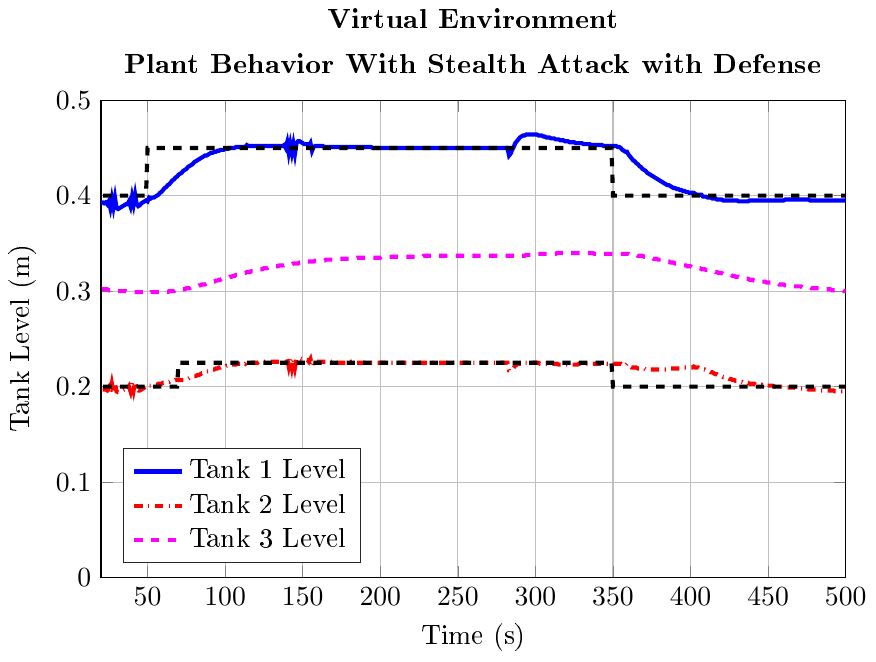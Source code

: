 % This file was created by matlab2tikz.
%
\documentclass[tikz]{standalone}
\usepackage[T1]{fontenc}
\usepackage[utf8]{inputenc}
\usepackage{pgfplots}
\usepackage{grffile}
\pgfplotsset{compat=newest}
\usetikzlibrary{plotmarks}
\usepgfplotslibrary{patchplots}
\usepackage{amsmath}

\begin{document}
\definecolor{mycolor1}{rgb}{1.0,0.0,1.0}%
%
\begin{tikzpicture}

\begin{axis}[%
width=0.78\columnwidth,
height=0.5\columnwidth,
at={(0\columnwidth,0\columnwidth)},
scale only axis,
xmin=20,
xmax=500,
xlabel={Time (s)},
xmajorgrids,
ymin=0,
ymax=0.5,
ylabel={Tank Level (m)},
ymajorgrids,
axis background/.style={fill=white},
title style={font=\bfseries,align=center},
title={Virtual Environment\\[1ex]Plant Behavior With Stealth Attack with Defense},
legend style={at={(0.03,0.03)},anchor=south west,legend cell align=left,align=left,draw=white!15!black}
]
\addplot [color=blue,solid,line width=1.5pt]
  table[row sep=crcr]{%
0	0.4\\
1	0.4\\
2	0.446\\
3	0.45\\
4	0.443\\
5	0.435\\
6	0.438\\
7	0.422\\
8	0.425\\
9	0.411\\
10	0.416\\
11	0.403\\
12	0.407\\
13	0.405\\
14	0.403\\
15	0.4\\
16	0.398\\
17	0.396\\
18	0.395\\
19	0.394\\
20	0.393\\
21	0.393\\
22	0.392\\
23	0.393\\
24	0.391\\
25	0.394\\
26	0.387\\
27	0.397\\
28	0.388\\
29	0.398\\
30	0.387\\
31	0.386\\
32	0.387\\
33	0.388\\
34	0.389\\
35	0.39\\
36	0.391\\
37	0.391\\
38	0.394\\
39	0.389\\
40	0.399\\
41	0.391\\
42	0.401\\
43	0.391\\
44	0.389\\
45	0.39\\
46	0.392\\
47	0.393\\
48	0.394\\
49	0.395\\
50	0.394\\
51	0.398\\
52	0.397\\
53	0.398\\
54	0.398\\
55	0.399\\
56	0.4\\
57	0.401\\
58	0.403\\
59	0.404\\
60	0.406\\
61	0.408\\
62	0.409\\
63	0.411\\
64	0.412\\
65	0.414\\
66	0.416\\
67	0.417\\
68	0.419\\
69	0.42\\
70	0.422\\
71	0.423\\
72	0.424\\
73	0.426\\
74	0.427\\
75	0.428\\
76	0.43\\
77	0.431\\
78	0.432\\
79	0.433\\
80	0.435\\
81	0.436\\
82	0.437\\
83	0.438\\
84	0.439\\
85	0.44\\
86	0.441\\
87	0.442\\
88	0.442\\
89	0.443\\
90	0.444\\
91	0.445\\
92	0.445\\
93	0.446\\
94	0.446\\
95	0.447\\
96	0.447\\
97	0.448\\
98	0.448\\
99	0.448\\
100	0.449\\
101	0.449\\
102	0.449\\
103	0.45\\
104	0.45\\
105	0.45\\
106	0.45\\
107	0.451\\
108	0.451\\
109	0.451\\
110	0.451\\
111	0.451\\
112	0.451\\
113	0.451\\
114	0.453\\
115	0.452\\
116	0.452\\
117	0.452\\
118	0.452\\
119	0.452\\
120	0.452\\
121	0.452\\
122	0.452\\
123	0.452\\
124	0.452\\
125	0.452\\
126	0.452\\
127	0.452\\
128	0.452\\
129	0.452\\
130	0.452\\
131	0.452\\
132	0.452\\
133	0.452\\
134	0.452\\
135	0.452\\
136	0.452\\
137	0.452\\
138	0.453\\
139	0.45\\
140	0.456\\
141	0.445\\
142	0.454\\
143	0.445\\
144	0.454\\
145	0.444\\
146	0.455\\
147	0.457\\
148	0.457\\
149	0.456\\
150	0.455\\
151	0.454\\
152	0.454\\
153	0.454\\
154	0.452\\
155	0.455\\
156	0.447\\
157	0.451\\
158	0.452\\
159	0.452\\
160	0.452\\
161	0.452\\
162	0.452\\
163	0.452\\
164	0.451\\
165	0.451\\
166	0.451\\
167	0.451\\
168	0.451\\
169	0.451\\
170	0.451\\
171	0.451\\
172	0.451\\
173	0.451\\
174	0.451\\
175	0.451\\
176	0.451\\
177	0.451\\
178	0.451\\
179	0.451\\
180	0.451\\
181	0.451\\
182	0.451\\
183	0.451\\
184	0.451\\
185	0.451\\
186	0.451\\
187	0.451\\
188	0.451\\
189	0.451\\
190	0.451\\
191	0.451\\
192	0.451\\
193	0.451\\
194	0.451\\
195	0.45\\
196	0.45\\
197	0.45\\
198	0.45\\
199	0.45\\
200	0.45\\
201	0.45\\
202	0.45\\
203	0.45\\
204	0.45\\
205	0.45\\
206	0.45\\
207	0.45\\
208	0.45\\
209	0.45\\
210	0.45\\
211	0.45\\
212	0.45\\
213	0.45\\
214	0.45\\
215	0.45\\
216	0.45\\
217	0.45\\
218	0.45\\
219	0.45\\
220	0.45\\
221	0.45\\
222	0.45\\
223	0.45\\
224	0.45\\
225	0.45\\
226	0.45\\
227	0.45\\
228	0.45\\
229	0.45\\
230	0.45\\
231	0.45\\
232	0.45\\
233	0.45\\
234	0.45\\
235	0.45\\
236	0.45\\
237	0.45\\
238	0.45\\
239	0.45\\
240	0.45\\
241	0.45\\
242	0.45\\
243	0.45\\
244	0.45\\
245	0.45\\
246	0.45\\
247	0.45\\
248	0.45\\
249	0.45\\
250	0.45\\
251	0.45\\
252	0.45\\
253	0.45\\
254	0.45\\
255	0.45\\
256	0.45\\
257	0.45\\
258	0.45\\
259	0.45\\
260	0.45\\
261	0.45\\
262	0.45\\
263	0.45\\
264	0.45\\
265	0.45\\
266	0.45\\
267	0.45\\
268	0.45\\
269	0.45\\
270	0.45\\
271	0.45\\
272	0.45\\
273	0.45\\
274	0.45\\
275	0.45\\
276	0.45\\
277	0.45\\
278	0.45\\
279	0.45\\
280	0.45\\
281	0.45\\
282	0.45\\
283	0.442\\
284	0.444\\
285	0.448\\
286	0.451\\
287	0.455\\
288	0.457\\
289	0.459\\
290	0.461\\
291	0.462\\
292	0.463\\
293	0.463\\
294	0.464\\
295	0.464\\
296	0.464\\
297	0.464\\
298	0.464\\
299	0.464\\
300	0.464\\
301	0.464\\
302	0.463\\
303	0.463\\
304	0.463\\
305	0.462\\
306	0.462\\
307	0.461\\
308	0.461\\
309	0.461\\
310	0.46\\
311	0.46\\
312	0.46\\
313	0.459\\
314	0.459\\
315	0.459\\
316	0.458\\
317	0.458\\
318	0.458\\
319	0.457\\
320	0.457\\
321	0.457\\
322	0.456\\
323	0.456\\
324	0.456\\
325	0.456\\
326	0.455\\
327	0.455\\
328	0.455\\
329	0.455\\
330	0.455\\
331	0.454\\
332	0.454\\
333	0.454\\
334	0.454\\
335	0.454\\
336	0.453\\
337	0.453\\
338	0.453\\
339	0.453\\
340	0.453\\
341	0.453\\
342	0.453\\
343	0.453\\
344	0.452\\
345	0.452\\
346	0.452\\
347	0.452\\
348	0.452\\
349	0.452\\
350	0.452\\
351	0.452\\
352	0.452\\
353	0.451\\
354	0.451\\
355	0.45\\
356	0.448\\
357	0.447\\
358	0.446\\
359	0.446\\
360	0.443\\
361	0.441\\
362	0.439\\
363	0.437\\
364	0.436\\
365	0.434\\
366	0.433\\
367	0.431\\
368	0.43\\
369	0.428\\
370	0.427\\
371	0.426\\
372	0.424\\
373	0.423\\
374	0.422\\
375	0.421\\
376	0.42\\
377	0.419\\
378	0.418\\
379	0.417\\
380	0.416\\
381	0.415\\
382	0.414\\
383	0.413\\
384	0.412\\
385	0.411\\
386	0.411\\
387	0.41\\
388	0.409\\
389	0.408\\
390	0.408\\
391	0.407\\
392	0.407\\
393	0.406\\
394	0.406\\
395	0.405\\
396	0.405\\
397	0.404\\
398	0.404\\
399	0.403\\
400	0.403\\
401	0.403\\
402	0.403\\
403	0.402\\
404	0.401\\
405	0.401\\
406	0.401\\
407	0.401\\
408	0.399\\
409	0.399\\
410	0.399\\
411	0.398\\
412	0.398\\
413	0.398\\
414	0.397\\
415	0.397\\
416	0.397\\
417	0.396\\
418	0.396\\
419	0.396\\
420	0.396\\
421	0.395\\
422	0.395\\
423	0.395\\
424	0.395\\
425	0.395\\
426	0.395\\
427	0.395\\
428	0.395\\
429	0.395\\
430	0.395\\
431	0.394\\
432	0.394\\
433	0.394\\
434	0.394\\
435	0.394\\
436	0.394\\
437	0.394\\
438	0.395\\
439	0.395\\
440	0.395\\
441	0.395\\
442	0.395\\
443	0.395\\
444	0.395\\
445	0.395\\
446	0.395\\
447	0.395\\
448	0.395\\
449	0.395\\
450	0.395\\
451	0.395\\
452	0.395\\
453	0.395\\
454	0.395\\
455	0.395\\
456	0.395\\
457	0.395\\
458	0.395\\
459	0.395\\
460	0.395\\
461	0.396\\
462	0.396\\
463	0.396\\
464	0.396\\
465	0.396\\
466	0.396\\
467	0.396\\
468	0.396\\
469	0.396\\
470	0.396\\
471	0.396\\
472	0.396\\
473	0.396\\
474	0.396\\
475	0.396\\
476	0.396\\
477	0.395\\
478	0.395\\
479	0.395\\
480	0.395\\
481	0.395\\
482	0.395\\
483	0.395\\
484	0.395\\
485	0.395\\
486	0.395\\
487	0.395\\
488	0.395\\
489	0.395\\
490	0.395\\
491	0.395\\
492	0.395\\
493	0.395\\
494	0.395\\
495	0.395\\
496	0.395\\
497	0.395\\
498	0.395\\
499	0.395\\
500	0.395\\
};
\addlegendentry{Tank 1 Level};

\addplot [color=red,dashdotted,line width=1.5pt]
  table[row sep=crcr]{%
0	0.2\\
1	0.2\\
2	0.2\\
3	0.207\\
4	0.206\\
5	0.204\\
6	0.21\\
7	0.2\\
8	0.207\\
9	0.197\\
10	0.205\\
11	0.196\\
12	0.2\\
13	0.2\\
14	0.199\\
15	0.199\\
16	0.198\\
17	0.197\\
18	0.197\\
19	0.197\\
20	0.197\\
21	0.197\\
22	0.197\\
23	0.197\\
24	0.196\\
25	0.199\\
26	0.194\\
27	0.203\\
28	0.194\\
29	0.203\\
30	0.195\\
31	0.194\\
32	0.194\\
33	0.195\\
34	0.196\\
35	0.197\\
36	0.198\\
37	0.197\\
38	0.2\\
39	0.195\\
40	0.204\\
41	0.196\\
42	0.205\\
43	0.197\\
44	0.196\\
45	0.196\\
46	0.197\\
47	0.198\\
48	0.199\\
49	0.2\\
50	0.199\\
51	0.201\\
52	0.201\\
53	0.201\\
54	0.201\\
55	0.202\\
56	0.202\\
57	0.203\\
58	0.203\\
59	0.203\\
60	0.204\\
61	0.204\\
62	0.205\\
63	0.205\\
64	0.205\\
65	0.206\\
66	0.206\\
67	0.206\\
68	0.207\\
69	0.207\\
70	0.207\\
71	0.207\\
72	0.207\\
73	0.207\\
74	0.207\\
75	0.208\\
76	0.208\\
77	0.209\\
78	0.209\\
79	0.21\\
80	0.211\\
81	0.211\\
82	0.212\\
83	0.212\\
84	0.213\\
85	0.214\\
86	0.214\\
87	0.215\\
88	0.216\\
89	0.216\\
90	0.217\\
91	0.217\\
92	0.218\\
93	0.218\\
94	0.219\\
95	0.219\\
96	0.22\\
97	0.22\\
98	0.221\\
99	0.221\\
100	0.221\\
101	0.222\\
102	0.222\\
103	0.222\\
104	0.223\\
105	0.223\\
106	0.223\\
107	0.223\\
108	0.224\\
109	0.224\\
110	0.224\\
111	0.224\\
112	0.225\\
113	0.224\\
114	0.226\\
115	0.225\\
116	0.225\\
117	0.225\\
118	0.225\\
119	0.225\\
120	0.225\\
121	0.225\\
122	0.226\\
123	0.226\\
124	0.226\\
125	0.226\\
126	0.226\\
127	0.226\\
128	0.226\\
129	0.226\\
130	0.226\\
131	0.226\\
132	0.226\\
133	0.226\\
134	0.226\\
135	0.226\\
136	0.226\\
137	0.226\\
138	0.227\\
139	0.225\\
140	0.229\\
141	0.221\\
142	0.229\\
143	0.22\\
144	0.229\\
145	0.22\\
146	0.229\\
147	0.23\\
148	0.23\\
149	0.229\\
150	0.229\\
151	0.228\\
152	0.228\\
153	0.228\\
154	0.226\\
155	0.229\\
156	0.222\\
157	0.226\\
158	0.226\\
159	0.226\\
160	0.226\\
161	0.226\\
162	0.226\\
163	0.226\\
164	0.226\\
165	0.226\\
166	0.226\\
167	0.226\\
168	0.226\\
169	0.226\\
170	0.226\\
171	0.225\\
172	0.225\\
173	0.225\\
174	0.225\\
175	0.225\\
176	0.225\\
177	0.225\\
178	0.225\\
179	0.225\\
180	0.225\\
181	0.226\\
182	0.226\\
183	0.226\\
184	0.225\\
185	0.225\\
186	0.225\\
187	0.225\\
188	0.225\\
189	0.225\\
190	0.225\\
191	0.225\\
192	0.225\\
193	0.225\\
194	0.225\\
195	0.225\\
196	0.225\\
197	0.225\\
198	0.225\\
199	0.225\\
200	0.225\\
201	0.225\\
202	0.225\\
203	0.225\\
204	0.225\\
205	0.225\\
206	0.225\\
207	0.225\\
208	0.225\\
209	0.225\\
210	0.225\\
211	0.225\\
212	0.225\\
213	0.225\\
214	0.225\\
215	0.225\\
216	0.225\\
217	0.225\\
218	0.225\\
219	0.225\\
220	0.225\\
221	0.225\\
222	0.225\\
223	0.225\\
224	0.225\\
225	0.225\\
226	0.225\\
227	0.225\\
228	0.225\\
229	0.225\\
230	0.225\\
231	0.225\\
232	0.225\\
233	0.225\\
234	0.225\\
235	0.225\\
236	0.225\\
237	0.225\\
238	0.225\\
239	0.225\\
240	0.225\\
241	0.225\\
242	0.225\\
243	0.225\\
244	0.225\\
245	0.225\\
246	0.225\\
247	0.225\\
248	0.225\\
249	0.225\\
250	0.225\\
251	0.225\\
252	0.225\\
253	0.225\\
254	0.225\\
255	0.225\\
256	0.225\\
257	0.225\\
258	0.225\\
259	0.225\\
260	0.225\\
261	0.225\\
262	0.225\\
263	0.225\\
264	0.225\\
265	0.225\\
266	0.225\\
267	0.225\\
268	0.225\\
269	0.225\\
270	0.225\\
271	0.225\\
272	0.225\\
273	0.225\\
274	0.225\\
275	0.225\\
276	0.225\\
277	0.225\\
278	0.225\\
279	0.225\\
280	0.225\\
281	0.225\\
282	0.225\\
283	0.217\\
284	0.217\\
285	0.218\\
286	0.22\\
287	0.222\\
288	0.223\\
289	0.224\\
290	0.224\\
291	0.225\\
292	0.225\\
293	0.225\\
294	0.225\\
295	0.225\\
296	0.225\\
297	0.225\\
298	0.225\\
299	0.225\\
300	0.225\\
301	0.225\\
302	0.225\\
303	0.224\\
304	0.224\\
305	0.224\\
306	0.224\\
307	0.224\\
308	0.224\\
309	0.224\\
310	0.224\\
311	0.224\\
312	0.224\\
313	0.224\\
314	0.224\\
315	0.223\\
316	0.223\\
317	0.223\\
318	0.223\\
319	0.223\\
320	0.223\\
321	0.223\\
322	0.223\\
323	0.223\\
324	0.223\\
325	0.223\\
326	0.223\\
327	0.223\\
328	0.224\\
329	0.224\\
330	0.224\\
331	0.224\\
332	0.224\\
333	0.224\\
334	0.224\\
335	0.224\\
336	0.224\\
337	0.224\\
338	0.224\\
339	0.224\\
340	0.224\\
341	0.224\\
342	0.224\\
343	0.224\\
344	0.224\\
345	0.224\\
346	0.224\\
347	0.224\\
348	0.224\\
349	0.224\\
350	0.224\\
351	0.224\\
352	0.224\\
353	0.224\\
354	0.224\\
355	0.224\\
356	0.223\\
357	0.223\\
358	0.222\\
359	0.224\\
360	0.222\\
361	0.221\\
362	0.22\\
363	0.22\\
364	0.22\\
365	0.22\\
366	0.219\\
367	0.219\\
368	0.219\\
369	0.219\\
370	0.219\\
371	0.218\\
372	0.218\\
373	0.218\\
374	0.218\\
375	0.218\\
376	0.218\\
377	0.218\\
378	0.218\\
379	0.218\\
380	0.218\\
381	0.218\\
382	0.218\\
383	0.218\\
384	0.218\\
385	0.218\\
386	0.219\\
387	0.219\\
388	0.219\\
389	0.219\\
390	0.219\\
391	0.219\\
392	0.219\\
393	0.219\\
394	0.219\\
395	0.219\\
396	0.22\\
397	0.22\\
398	0.22\\
399	0.22\\
400	0.22\\
401	0.22\\
402	0.221\\
403	0.22\\
404	0.22\\
405	0.22\\
406	0.219\\
407	0.219\\
408	0.218\\
409	0.218\\
410	0.217\\
411	0.216\\
412	0.216\\
413	0.215\\
414	0.215\\
415	0.214\\
416	0.213\\
417	0.213\\
418	0.212\\
419	0.211\\
420	0.211\\
421	0.21\\
422	0.21\\
423	0.209\\
424	0.209\\
425	0.208\\
426	0.208\\
427	0.207\\
428	0.207\\
429	0.206\\
430	0.206\\
431	0.205\\
432	0.205\\
433	0.205\\
434	0.204\\
435	0.204\\
436	0.204\\
437	0.204\\
438	0.203\\
439	0.203\\
440	0.203\\
441	0.203\\
442	0.202\\
443	0.202\\
444	0.202\\
445	0.202\\
446	0.202\\
447	0.201\\
448	0.201\\
449	0.201\\
450	0.201\\
451	0.201\\
452	0.201\\
453	0.201\\
454	0.2\\
455	0.2\\
456	0.2\\
457	0.2\\
458	0.2\\
459	0.2\\
460	0.2\\
461	0.199\\
462	0.199\\
463	0.199\\
464	0.199\\
465	0.199\\
466	0.199\\
467	0.199\\
468	0.198\\
469	0.198\\
470	0.198\\
471	0.198\\
472	0.198\\
473	0.198\\
474	0.198\\
475	0.198\\
476	0.197\\
477	0.197\\
478	0.197\\
479	0.197\\
480	0.197\\
481	0.197\\
482	0.197\\
483	0.197\\
484	0.196\\
485	0.196\\
486	0.196\\
487	0.196\\
488	0.196\\
489	0.196\\
490	0.196\\
491	0.196\\
492	0.196\\
493	0.195\\
494	0.195\\
495	0.195\\
496	0.195\\
497	0.195\\
498	0.195\\
499	0.195\\
500	0.195\\
};
\addlegendentry{Tank 2 Level};

\addplot [color=mycolor1,dashed,line width=1.5pt]
  table[row sep=crcr]{%
0	0.3\\
1	0.3\\
2	0.3\\
3	0.301\\
4	0.301\\
5	0.302\\
6	0.302\\
7	0.302\\
8	0.303\\
9	0.303\\
10	0.303\\
11	0.303\\
12	0.303\\
13	0.303\\
14	0.303\\
15	0.303\\
16	0.303\\
17	0.303\\
18	0.303\\
19	0.302\\
20	0.302\\
21	0.302\\
22	0.302\\
23	0.302\\
24	0.302\\
25	0.301\\
26	0.301\\
27	0.301\\
28	0.301\\
29	0.301\\
30	0.301\\
31	0.3\\
32	0.3\\
33	0.3\\
34	0.3\\
35	0.3\\
36	0.3\\
37	0.299\\
38	0.299\\
39	0.299\\
40	0.299\\
41	0.299\\
42	0.299\\
43	0.299\\
44	0.299\\
45	0.299\\
46	0.299\\
47	0.299\\
48	0.299\\
49	0.299\\
50	0.298\\
51	0.298\\
52	0.299\\
53	0.299\\
54	0.299\\
55	0.299\\
56	0.299\\
57	0.299\\
58	0.299\\
59	0.299\\
60	0.299\\
61	0.299\\
62	0.299\\
63	0.299\\
64	0.3\\
65	0.3\\
66	0.3\\
67	0.3\\
68	0.301\\
69	0.301\\
70	0.301\\
71	0.301\\
72	0.302\\
73	0.302\\
74	0.302\\
75	0.303\\
76	0.303\\
77	0.303\\
78	0.304\\
79	0.304\\
80	0.305\\
81	0.305\\
82	0.305\\
83	0.306\\
84	0.306\\
85	0.307\\
86	0.307\\
87	0.307\\
88	0.308\\
89	0.308\\
90	0.309\\
91	0.309\\
92	0.31\\
93	0.31\\
94	0.311\\
95	0.311\\
96	0.312\\
97	0.312\\
98	0.313\\
99	0.313\\
100	0.314\\
101	0.314\\
102	0.314\\
103	0.315\\
104	0.315\\
105	0.316\\
106	0.316\\
107	0.317\\
108	0.317\\
109	0.318\\
110	0.318\\
111	0.318\\
112	0.319\\
113	0.319\\
114	0.32\\
115	0.32\\
116	0.32\\
117	0.321\\
118	0.321\\
119	0.322\\
120	0.322\\
121	0.322\\
122	0.323\\
123	0.323\\
124	0.323\\
125	0.324\\
126	0.324\\
127	0.324\\
128	0.325\\
129	0.325\\
130	0.325\\
131	0.325\\
132	0.326\\
133	0.326\\
134	0.326\\
135	0.327\\
136	0.327\\
137	0.327\\
138	0.327\\
139	0.328\\
140	0.328\\
141	0.328\\
142	0.328\\
143	0.328\\
144	0.329\\
145	0.329\\
146	0.329\\
147	0.329\\
148	0.33\\
149	0.33\\
150	0.33\\
151	0.33\\
152	0.331\\
153	0.331\\
154	0.331\\
155	0.331\\
156	0.331\\
157	0.331\\
158	0.332\\
159	0.332\\
160	0.332\\
161	0.332\\
162	0.332\\
163	0.332\\
164	0.332\\
165	0.333\\
166	0.333\\
167	0.333\\
168	0.333\\
169	0.333\\
170	0.333\\
171	0.333\\
172	0.333\\
173	0.334\\
174	0.334\\
175	0.334\\
176	0.334\\
177	0.334\\
178	0.334\\
179	0.334\\
180	0.334\\
181	0.334\\
182	0.334\\
183	0.334\\
184	0.334\\
185	0.335\\
186	0.335\\
187	0.335\\
188	0.335\\
189	0.335\\
190	0.335\\
191	0.335\\
192	0.335\\
193	0.335\\
194	0.335\\
195	0.335\\
196	0.335\\
197	0.335\\
198	0.335\\
199	0.335\\
200	0.335\\
201	0.336\\
202	0.336\\
203	0.336\\
204	0.336\\
205	0.336\\
206	0.336\\
207	0.336\\
208	0.336\\
209	0.336\\
210	0.336\\
211	0.336\\
212	0.336\\
213	0.336\\
214	0.336\\
215	0.336\\
216	0.336\\
217	0.336\\
218	0.336\\
219	0.336\\
220	0.336\\
221	0.336\\
222	0.336\\
223	0.336\\
224	0.336\\
225	0.336\\
226	0.336\\
227	0.336\\
228	0.337\\
229	0.337\\
230	0.337\\
231	0.337\\
232	0.337\\
233	0.337\\
234	0.337\\
235	0.337\\
236	0.337\\
237	0.337\\
238	0.337\\
239	0.337\\
240	0.337\\
241	0.337\\
242	0.337\\
243	0.337\\
244	0.337\\
245	0.337\\
246	0.337\\
247	0.337\\
248	0.337\\
249	0.337\\
250	0.337\\
251	0.337\\
252	0.337\\
253	0.337\\
254	0.337\\
255	0.337\\
256	0.337\\
257	0.337\\
258	0.337\\
259	0.337\\
260	0.337\\
261	0.337\\
262	0.337\\
263	0.337\\
264	0.337\\
265	0.337\\
266	0.337\\
267	0.337\\
268	0.337\\
269	0.337\\
270	0.337\\
271	0.337\\
272	0.337\\
273	0.337\\
274	0.337\\
275	0.337\\
276	0.337\\
277	0.337\\
278	0.337\\
279	0.337\\
280	0.337\\
281	0.337\\
282	0.337\\
283	0.337\\
284	0.337\\
285	0.337\\
286	0.337\\
287	0.337\\
288	0.337\\
289	0.337\\
290	0.337\\
291	0.337\\
292	0.337\\
293	0.337\\
294	0.338\\
295	0.338\\
296	0.338\\
297	0.338\\
298	0.338\\
299	0.338\\
300	0.338\\
301	0.339\\
302	0.339\\
303	0.339\\
304	0.339\\
305	0.339\\
306	0.339\\
307	0.339\\
308	0.339\\
309	0.339\\
310	0.339\\
311	0.339\\
312	0.339\\
313	0.339\\
314	0.34\\
315	0.34\\
316	0.34\\
317	0.34\\
318	0.34\\
319	0.34\\
320	0.34\\
321	0.34\\
322	0.34\\
323	0.34\\
324	0.34\\
325	0.34\\
326	0.34\\
327	0.34\\
328	0.34\\
329	0.34\\
330	0.34\\
331	0.34\\
332	0.34\\
333	0.34\\
334	0.34\\
335	0.34\\
336	0.34\\
337	0.34\\
338	0.339\\
339	0.339\\
340	0.339\\
341	0.339\\
342	0.339\\
343	0.339\\
344	0.339\\
345	0.339\\
346	0.339\\
347	0.339\\
348	0.339\\
349	0.339\\
350	0.339\\
351	0.339\\
352	0.339\\
353	0.339\\
354	0.339\\
355	0.339\\
356	0.339\\
357	0.339\\
358	0.339\\
359	0.339\\
360	0.339\\
361	0.338\\
362	0.338\\
363	0.338\\
364	0.338\\
365	0.338\\
366	0.337\\
367	0.337\\
368	0.337\\
369	0.337\\
370	0.336\\
371	0.336\\
372	0.336\\
373	0.335\\
374	0.335\\
375	0.335\\
376	0.334\\
377	0.334\\
378	0.334\\
379	0.333\\
380	0.333\\
381	0.333\\
382	0.332\\
383	0.332\\
384	0.331\\
385	0.331\\
386	0.331\\
387	0.33\\
388	0.33\\
389	0.33\\
390	0.329\\
391	0.329\\
392	0.328\\
393	0.328\\
394	0.328\\
395	0.327\\
396	0.327\\
397	0.327\\
398	0.326\\
399	0.326\\
400	0.326\\
401	0.325\\
402	0.325\\
403	0.325\\
404	0.324\\
405	0.324\\
406	0.324\\
407	0.323\\
408	0.323\\
409	0.323\\
410	0.322\\
411	0.322\\
412	0.322\\
413	0.321\\
414	0.321\\
415	0.321\\
416	0.32\\
417	0.32\\
418	0.319\\
419	0.319\\
420	0.319\\
421	0.318\\
422	0.318\\
423	0.318\\
424	0.317\\
425	0.317\\
426	0.317\\
427	0.316\\
428	0.316\\
429	0.315\\
430	0.315\\
431	0.315\\
432	0.314\\
433	0.314\\
434	0.314\\
435	0.313\\
436	0.313\\
437	0.313\\
438	0.312\\
439	0.312\\
440	0.312\\
441	0.311\\
442	0.311\\
443	0.311\\
444	0.311\\
445	0.31\\
446	0.31\\
447	0.31\\
448	0.31\\
449	0.309\\
450	0.309\\
451	0.309\\
452	0.309\\
453	0.308\\
454	0.308\\
455	0.308\\
456	0.308\\
457	0.307\\
458	0.307\\
459	0.307\\
460	0.307\\
461	0.306\\
462	0.306\\
463	0.306\\
464	0.306\\
465	0.306\\
466	0.305\\
467	0.305\\
468	0.305\\
469	0.305\\
470	0.305\\
471	0.305\\
472	0.304\\
473	0.304\\
474	0.304\\
475	0.304\\
476	0.304\\
477	0.304\\
478	0.303\\
479	0.303\\
480	0.303\\
481	0.303\\
482	0.303\\
483	0.303\\
484	0.302\\
485	0.302\\
486	0.302\\
487	0.302\\
488	0.302\\
489	0.302\\
490	0.302\\
491	0.301\\
492	0.301\\
493	0.301\\
494	0.301\\
495	0.301\\
496	0.301\\
497	0.301\\
498	0.301\\
499	0.3\\
500	0.3\\
};
\addlegendentry{Tank 3 Level};

\addplot [color=black,dashed,line width=1.5pt,forget plot]
  table[row sep=crcr]{%
0	0.4\\
1	0.4\\
2	0.4\\
3	0.4\\
4	0.4\\
5	0.4\\
6	0.4\\
7	0.4\\
8	0.4\\
9	0.4\\
10	0.4\\
11	0.4\\
12	0.4\\
13	0.4\\
14	0.4\\
15	0.4\\
16	0.4\\
17	0.4\\
18	0.4\\
19	0.4\\
20	0.4\\
21	0.4\\
22	0.4\\
23	0.4\\
24	0.4\\
25	0.4\\
26	0.4\\
27	0.4\\
28	0.4\\
29	0.4\\
30	0.4\\
31	0.4\\
32	0.4\\
33	0.4\\
34	0.4\\
35	0.4\\
36	0.4\\
37	0.4\\
38	0.4\\
39	0.4\\
40	0.4\\
41	0.4\\
42	0.4\\
43	0.4\\
44	0.4\\
45	0.4\\
46	0.4\\
47	0.4\\
48	0.4\\
49	0.4\\
50	0.45\\
51	0.45\\
52	0.45\\
53	0.45\\
54	0.45\\
55	0.45\\
56	0.45\\
57	0.45\\
58	0.45\\
59	0.45\\
60	0.45\\
61	0.45\\
62	0.45\\
63	0.45\\
64	0.45\\
65	0.45\\
66	0.45\\
67	0.45\\
68	0.45\\
69	0.45\\
70	0.45\\
71	0.45\\
72	0.45\\
73	0.45\\
74	0.45\\
75	0.45\\
76	0.45\\
77	0.45\\
78	0.45\\
79	0.45\\
80	0.45\\
81	0.45\\
82	0.45\\
83	0.45\\
84	0.45\\
85	0.45\\
86	0.45\\
87	0.45\\
88	0.45\\
89	0.45\\
90	0.45\\
91	0.45\\
92	0.45\\
93	0.45\\
94	0.45\\
95	0.45\\
96	0.45\\
97	0.45\\
98	0.45\\
99	0.45\\
100	0.45\\
101	0.45\\
102	0.45\\
103	0.45\\
104	0.45\\
105	0.45\\
106	0.45\\
107	0.45\\
108	0.45\\
109	0.45\\
110	0.45\\
111	0.45\\
112	0.45\\
113	0.45\\
114	0.45\\
115	0.45\\
116	0.45\\
117	0.45\\
118	0.45\\
119	0.45\\
120	0.45\\
121	0.45\\
122	0.45\\
123	0.45\\
124	0.45\\
125	0.45\\
126	0.45\\
127	0.45\\
128	0.45\\
129	0.45\\
130	0.45\\
131	0.45\\
132	0.45\\
133	0.45\\
134	0.45\\
135	0.45\\
136	0.45\\
137	0.45\\
138	0.45\\
139	0.45\\
140	0.45\\
141	0.45\\
142	0.45\\
143	0.45\\
144	0.45\\
145	0.45\\
146	0.45\\
147	0.45\\
148	0.45\\
149	0.45\\
150	0.45\\
151	0.45\\
152	0.45\\
153	0.45\\
154	0.45\\
155	0.45\\
156	0.45\\
157	0.45\\
158	0.45\\
159	0.45\\
160	0.45\\
161	0.45\\
162	0.45\\
163	0.45\\
164	0.45\\
165	0.45\\
166	0.45\\
167	0.45\\
168	0.45\\
169	0.45\\
170	0.45\\
171	0.45\\
172	0.45\\
173	0.45\\
174	0.45\\
175	0.45\\
176	0.45\\
177	0.45\\
178	0.45\\
179	0.45\\
180	0.45\\
181	0.45\\
182	0.45\\
183	0.45\\
184	0.45\\
185	0.45\\
186	0.45\\
187	0.45\\
188	0.45\\
189	0.45\\
190	0.45\\
191	0.45\\
192	0.45\\
193	0.45\\
194	0.45\\
195	0.45\\
196	0.45\\
197	0.45\\
198	0.45\\
199	0.45\\
200	0.45\\
201	0.45\\
202	0.45\\
203	0.45\\
204	0.45\\
205	0.45\\
206	0.45\\
207	0.45\\
208	0.45\\
209	0.45\\
210	0.45\\
211	0.45\\
212	0.45\\
213	0.45\\
214	0.45\\
215	0.45\\
216	0.45\\
217	0.45\\
218	0.45\\
219	0.45\\
220	0.45\\
221	0.45\\
222	0.45\\
223	0.45\\
224	0.45\\
225	0.45\\
226	0.45\\
227	0.45\\
228	0.45\\
229	0.45\\
230	0.45\\
231	0.45\\
232	0.45\\
233	0.45\\
234	0.45\\
235	0.45\\
236	0.45\\
237	0.45\\
238	0.45\\
239	0.45\\
240	0.45\\
241	0.45\\
242	0.45\\
243	0.45\\
244	0.45\\
245	0.45\\
246	0.45\\
247	0.45\\
248	0.45\\
249	0.45\\
250	0.45\\
251	0.45\\
252	0.45\\
253	0.45\\
254	0.45\\
255	0.45\\
256	0.45\\
257	0.45\\
258	0.45\\
259	0.45\\
260	0.45\\
261	0.45\\
262	0.45\\
263	0.45\\
264	0.45\\
265	0.45\\
266	0.45\\
267	0.45\\
268	0.45\\
269	0.45\\
270	0.45\\
271	0.45\\
272	0.45\\
273	0.45\\
274	0.45\\
275	0.45\\
276	0.45\\
277	0.45\\
278	0.45\\
279	0.45\\
280	0.45\\
281	0.45\\
282	0.45\\
283	0.45\\
284	0.45\\
285	0.45\\
286	0.45\\
287	0.45\\
288	0.45\\
289	0.45\\
290	0.45\\
291	0.45\\
292	0.45\\
293	0.45\\
294	0.45\\
295	0.45\\
296	0.45\\
297	0.45\\
298	0.45\\
299	0.45\\
300	0.45\\
301	0.45\\
302	0.45\\
303	0.45\\
304	0.45\\
305	0.45\\
306	0.45\\
307	0.45\\
308	0.45\\
309	0.45\\
310	0.45\\
311	0.45\\
312	0.45\\
313	0.45\\
314	0.45\\
315	0.45\\
316	0.45\\
317	0.45\\
318	0.45\\
319	0.45\\
320	0.45\\
321	0.45\\
322	0.45\\
323	0.45\\
324	0.45\\
325	0.45\\
326	0.45\\
327	0.45\\
328	0.45\\
329	0.45\\
330	0.45\\
331	0.45\\
332	0.45\\
333	0.45\\
334	0.45\\
335	0.45\\
336	0.45\\
337	0.45\\
338	0.45\\
339	0.45\\
340	0.45\\
341	0.45\\
342	0.45\\
343	0.45\\
344	0.45\\
345	0.45\\
346	0.45\\
347	0.45\\
348	0.45\\
349	0.45\\
350	0.4\\
351	0.4\\
352	0.4\\
353	0.4\\
354	0.4\\
355	0.4\\
356	0.4\\
357	0.4\\
358	0.4\\
359	0.4\\
360	0.4\\
361	0.4\\
362	0.4\\
363	0.4\\
364	0.4\\
365	0.4\\
366	0.4\\
367	0.4\\
368	0.4\\
369	0.4\\
370	0.4\\
371	0.4\\
372	0.4\\
373	0.4\\
374	0.4\\
375	0.4\\
376	0.4\\
377	0.4\\
378	0.4\\
379	0.4\\
380	0.4\\
381	0.4\\
382	0.4\\
383	0.4\\
384	0.4\\
385	0.4\\
386	0.4\\
387	0.4\\
388	0.4\\
389	0.4\\
390	0.4\\
391	0.4\\
392	0.4\\
393	0.4\\
394	0.4\\
395	0.4\\
396	0.4\\
397	0.4\\
398	0.4\\
399	0.4\\
400	0.4\\
401	0.4\\
402	0.4\\
403	0.4\\
404	0.4\\
405	0.4\\
406	0.4\\
407	0.4\\
408	0.4\\
409	0.4\\
410	0.4\\
411	0.4\\
412	0.4\\
413	0.4\\
414	0.4\\
415	0.4\\
416	0.4\\
417	0.4\\
418	0.4\\
419	0.4\\
420	0.4\\
421	0.4\\
422	0.4\\
423	0.4\\
424	0.4\\
425	0.4\\
426	0.4\\
427	0.4\\
428	0.4\\
429	0.4\\
430	0.4\\
431	0.4\\
432	0.4\\
433	0.4\\
434	0.4\\
435	0.4\\
436	0.4\\
437	0.4\\
438	0.4\\
439	0.4\\
440	0.4\\
441	0.4\\
442	0.4\\
443	0.4\\
444	0.4\\
445	0.4\\
446	0.4\\
447	0.4\\
448	0.4\\
449	0.4\\
450	0.4\\
451	0.4\\
452	0.4\\
453	0.4\\
454	0.4\\
455	0.4\\
456	0.4\\
457	0.4\\
458	0.4\\
459	0.4\\
460	0.4\\
461	0.4\\
462	0.4\\
463	0.4\\
464	0.4\\
465	0.4\\
466	0.4\\
467	0.4\\
468	0.4\\
469	0.4\\
470	0.4\\
471	0.4\\
472	0.4\\
473	0.4\\
474	0.4\\
475	0.4\\
476	0.4\\
477	0.4\\
478	0.4\\
479	0.4\\
480	0.4\\
481	0.4\\
482	0.4\\
483	0.4\\
484	0.4\\
485	0.4\\
486	0.4\\
487	0.4\\
488	0.4\\
489	0.4\\
490	0.4\\
491	0.4\\
492	0.4\\
493	0.4\\
494	0.4\\
495	0.4\\
496	0.4\\
497	0.4\\
498	0.4\\
499	0.4\\
500	0.4\\
};
\addplot [color=black,dashed,line width=1.5pt,forget plot]
  table[row sep=crcr]{%
0	0.2\\
1	0.2\\
2	0.2\\
3	0.2\\
4	0.2\\
5	0.2\\
6	0.2\\
7	0.2\\
8	0.2\\
9	0.2\\
10	0.2\\
11	0.2\\
12	0.2\\
13	0.2\\
14	0.2\\
15	0.2\\
16	0.2\\
17	0.2\\
18	0.2\\
19	0.2\\
20	0.2\\
21	0.2\\
22	0.2\\
23	0.2\\
24	0.2\\
25	0.2\\
26	0.2\\
27	0.2\\
28	0.2\\
29	0.2\\
30	0.2\\
31	0.2\\
32	0.2\\
33	0.2\\
34	0.2\\
35	0.2\\
36	0.2\\
37	0.2\\
38	0.2\\
39	0.2\\
40	0.2\\
41	0.2\\
42	0.2\\
43	0.2\\
44	0.2\\
45	0.2\\
46	0.2\\
47	0.2\\
48	0.2\\
49	0.2\\
50	0.2\\
51	0.2\\
52	0.2\\
53	0.2\\
54	0.2\\
55	0.2\\
56	0.2\\
57	0.2\\
58	0.2\\
59	0.2\\
60	0.2\\
61	0.2\\
62	0.2\\
63	0.2\\
64	0.2\\
65	0.2\\
66	0.2\\
67	0.2\\
68	0.2\\
69	0.2\\
70	0.225\\
71	0.225\\
72	0.225\\
73	0.225\\
74	0.225\\
75	0.225\\
76	0.225\\
77	0.225\\
78	0.225\\
79	0.225\\
80	0.225\\
81	0.225\\
82	0.225\\
83	0.225\\
84	0.225\\
85	0.225\\
86	0.225\\
87	0.225\\
88	0.225\\
89	0.225\\
90	0.225\\
91	0.225\\
92	0.225\\
93	0.225\\
94	0.225\\
95	0.225\\
96	0.225\\
97	0.225\\
98	0.225\\
99	0.225\\
100	0.225\\
101	0.225\\
102	0.225\\
103	0.225\\
104	0.225\\
105	0.225\\
106	0.225\\
107	0.225\\
108	0.225\\
109	0.225\\
110	0.225\\
111	0.225\\
112	0.225\\
113	0.225\\
114	0.225\\
115	0.225\\
116	0.225\\
117	0.225\\
118	0.225\\
119	0.225\\
120	0.225\\
121	0.225\\
122	0.225\\
123	0.225\\
124	0.225\\
125	0.225\\
126	0.225\\
127	0.225\\
128	0.225\\
129	0.225\\
130	0.225\\
131	0.225\\
132	0.225\\
133	0.225\\
134	0.225\\
135	0.225\\
136	0.225\\
137	0.225\\
138	0.225\\
139	0.225\\
140	0.225\\
141	0.225\\
142	0.225\\
143	0.225\\
144	0.225\\
145	0.225\\
146	0.225\\
147	0.225\\
148	0.225\\
149	0.225\\
150	0.225\\
151	0.225\\
152	0.225\\
153	0.225\\
154	0.225\\
155	0.225\\
156	0.225\\
157	0.225\\
158	0.225\\
159	0.225\\
160	0.225\\
161	0.225\\
162	0.225\\
163	0.225\\
164	0.225\\
165	0.225\\
166	0.225\\
167	0.225\\
168	0.225\\
169	0.225\\
170	0.225\\
171	0.225\\
172	0.225\\
173	0.225\\
174	0.225\\
175	0.225\\
176	0.225\\
177	0.225\\
178	0.225\\
179	0.225\\
180	0.225\\
181	0.225\\
182	0.225\\
183	0.225\\
184	0.225\\
185	0.225\\
186	0.225\\
187	0.225\\
188	0.225\\
189	0.225\\
190	0.225\\
191	0.225\\
192	0.225\\
193	0.225\\
194	0.225\\
195	0.225\\
196	0.225\\
197	0.225\\
198	0.225\\
199	0.225\\
200	0.225\\
201	0.225\\
202	0.225\\
203	0.225\\
204	0.225\\
205	0.225\\
206	0.225\\
207	0.225\\
208	0.225\\
209	0.225\\
210	0.225\\
211	0.225\\
212	0.225\\
213	0.225\\
214	0.225\\
215	0.225\\
216	0.225\\
217	0.225\\
218	0.225\\
219	0.225\\
220	0.225\\
221	0.225\\
222	0.225\\
223	0.225\\
224	0.225\\
225	0.225\\
226	0.225\\
227	0.225\\
228	0.225\\
229	0.225\\
230	0.225\\
231	0.225\\
232	0.225\\
233	0.225\\
234	0.225\\
235	0.225\\
236	0.225\\
237	0.225\\
238	0.225\\
239	0.225\\
240	0.225\\
241	0.225\\
242	0.225\\
243	0.225\\
244	0.225\\
245	0.225\\
246	0.225\\
247	0.225\\
248	0.225\\
249	0.225\\
250	0.225\\
251	0.225\\
252	0.225\\
253	0.225\\
254	0.225\\
255	0.225\\
256	0.225\\
257	0.225\\
258	0.225\\
259	0.225\\
260	0.225\\
261	0.225\\
262	0.225\\
263	0.225\\
264	0.225\\
265	0.225\\
266	0.225\\
267	0.225\\
268	0.225\\
269	0.225\\
270	0.225\\
271	0.225\\
272	0.225\\
273	0.225\\
274	0.225\\
275	0.225\\
276	0.225\\
277	0.225\\
278	0.225\\
279	0.225\\
280	0.225\\
281	0.225\\
282	0.225\\
283	0.225\\
284	0.225\\
285	0.225\\
286	0.225\\
287	0.225\\
288	0.225\\
289	0.225\\
290	0.225\\
291	0.225\\
292	0.225\\
293	0.225\\
294	0.225\\
295	0.225\\
296	0.225\\
297	0.225\\
298	0.225\\
299	0.225\\
300	0.225\\
301	0.225\\
302	0.225\\
303	0.225\\
304	0.225\\
305	0.225\\
306	0.225\\
307	0.225\\
308	0.225\\
309	0.225\\
310	0.225\\
311	0.225\\
312	0.225\\
313	0.225\\
314	0.225\\
315	0.225\\
316	0.225\\
317	0.225\\
318	0.225\\
319	0.225\\
320	0.225\\
321	0.225\\
322	0.225\\
323	0.225\\
324	0.225\\
325	0.225\\
326	0.225\\
327	0.225\\
328	0.225\\
329	0.225\\
330	0.225\\
331	0.225\\
332	0.225\\
333	0.225\\
334	0.225\\
335	0.225\\
336	0.225\\
337	0.225\\
338	0.225\\
339	0.225\\
340	0.225\\
341	0.225\\
342	0.225\\
343	0.225\\
344	0.225\\
345	0.225\\
346	0.225\\
347	0.225\\
348	0.225\\
349	0.225\\
350	0.2\\
351	0.2\\
352	0.2\\
353	0.2\\
354	0.2\\
355	0.2\\
356	0.2\\
357	0.2\\
358	0.2\\
359	0.2\\
360	0.2\\
361	0.2\\
362	0.2\\
363	0.2\\
364	0.2\\
365	0.2\\
366	0.2\\
367	0.2\\
368	0.2\\
369	0.2\\
370	0.2\\
371	0.2\\
372	0.2\\
373	0.2\\
374	0.2\\
375	0.2\\
376	0.2\\
377	0.2\\
378	0.2\\
379	0.2\\
380	0.2\\
381	0.2\\
382	0.2\\
383	0.2\\
384	0.2\\
385	0.2\\
386	0.2\\
387	0.2\\
388	0.2\\
389	0.2\\
390	0.2\\
391	0.2\\
392	0.2\\
393	0.2\\
394	0.2\\
395	0.2\\
396	0.2\\
397	0.2\\
398	0.2\\
399	0.2\\
400	0.2\\
401	0.2\\
402	0.2\\
403	0.2\\
404	0.2\\
405	0.2\\
406	0.2\\
407	0.2\\
408	0.2\\
409	0.2\\
410	0.2\\
411	0.2\\
412	0.2\\
413	0.2\\
414	0.2\\
415	0.2\\
416	0.2\\
417	0.2\\
418	0.2\\
419	0.2\\
420	0.2\\
421	0.2\\
422	0.2\\
423	0.2\\
424	0.2\\
425	0.2\\
426	0.2\\
427	0.2\\
428	0.2\\
429	0.2\\
430	0.2\\
431	0.2\\
432	0.2\\
433	0.2\\
434	0.2\\
435	0.2\\
436	0.2\\
437	0.2\\
438	0.2\\
439	0.2\\
440	0.2\\
441	0.2\\
442	0.2\\
443	0.2\\
444	0.2\\
445	0.2\\
446	0.2\\
447	0.2\\
448	0.2\\
449	0.2\\
450	0.2\\
451	0.2\\
452	0.2\\
453	0.2\\
454	0.2\\
455	0.2\\
456	0.2\\
457	0.2\\
458	0.2\\
459	0.2\\
460	0.2\\
461	0.2\\
462	0.2\\
463	0.2\\
464	0.2\\
465	0.2\\
466	0.2\\
467	0.2\\
468	0.2\\
469	0.2\\
470	0.2\\
471	0.2\\
472	0.2\\
473	0.2\\
474	0.2\\
475	0.2\\
476	0.2\\
477	0.2\\
478	0.2\\
479	0.2\\
480	0.2\\
481	0.2\\
482	0.2\\
483	0.2\\
484	0.2\\
485	0.2\\
486	0.2\\
487	0.2\\
488	0.2\\
489	0.2\\
490	0.2\\
491	0.2\\
492	0.2\\
493	0.2\\
494	0.2\\
495	0.2\\
496	0.2\\
497	0.2\\
498	0.2\\
499	0.2\\
500	0.2\\
};
\end{axis}
\end{tikzpicture}%
\end{document}